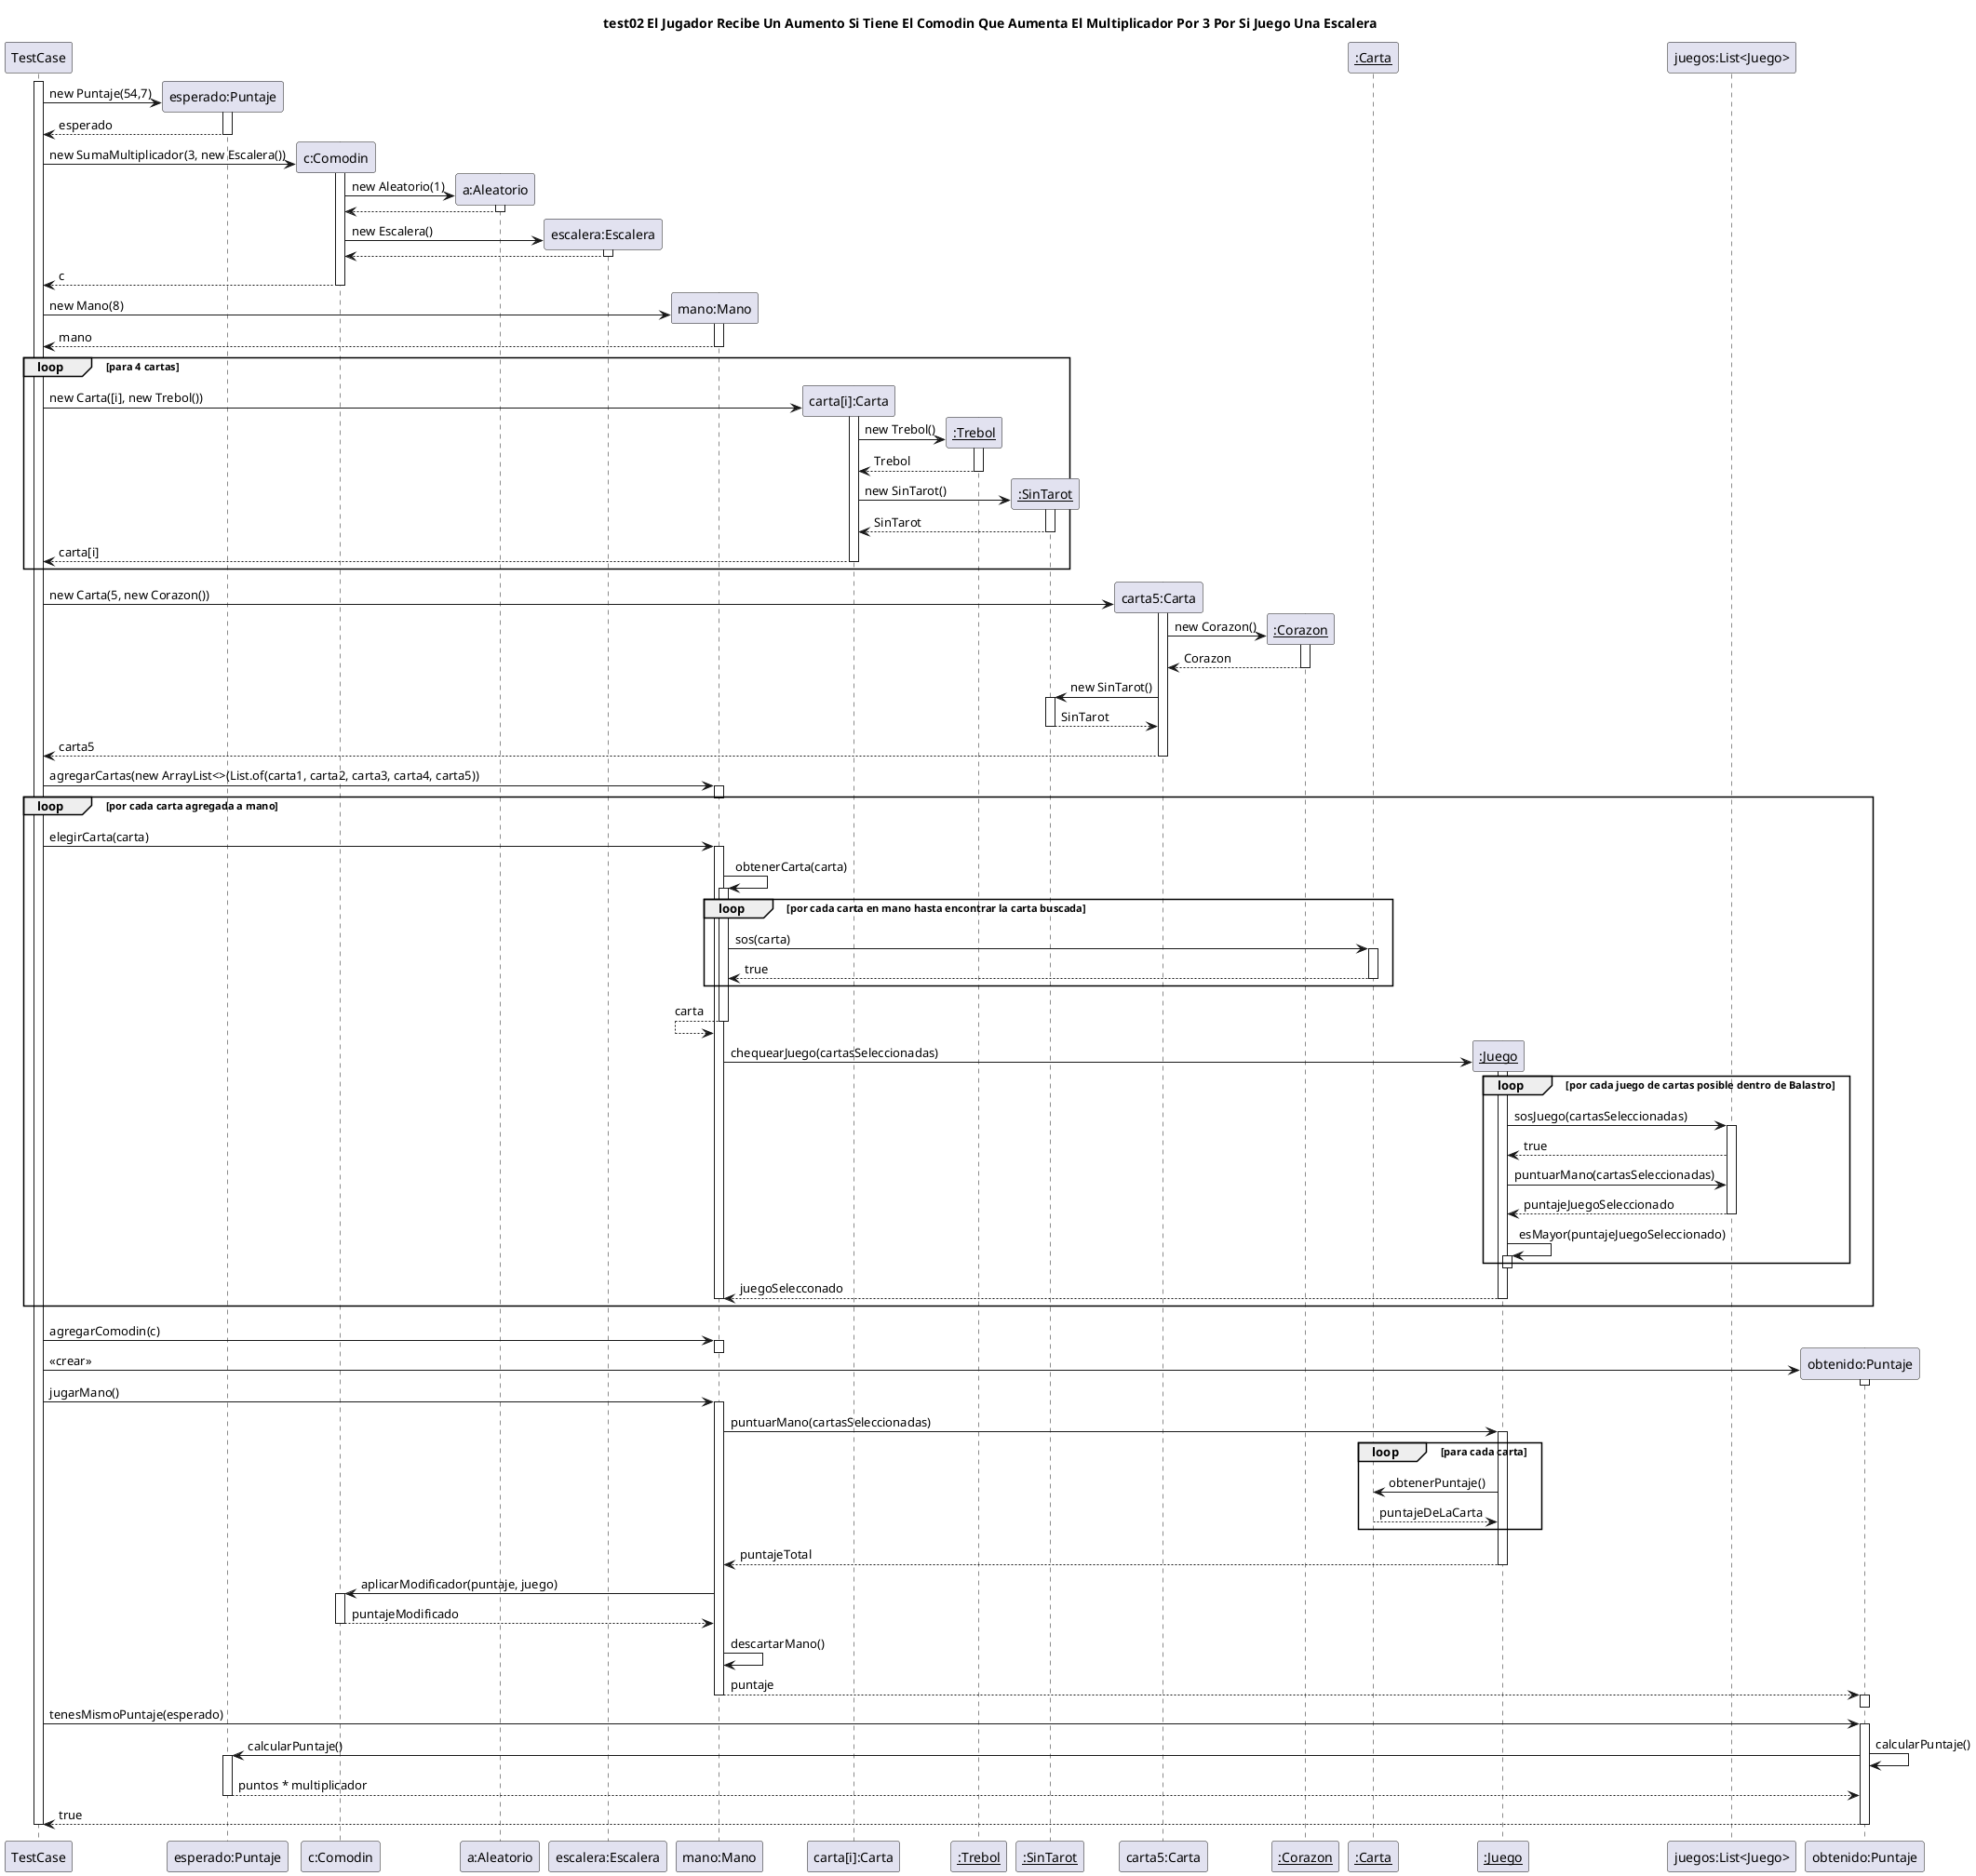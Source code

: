 @startuml casoDeUso2
title "test02 El Jugador Recibe Un Aumento Si Tiene El Comodin Que Aumenta El Multiplicador Por 3 Por Si Juego Una Escalera"
!pragma teoz true

participant "TestCase" as TestCase

activate TestCase

TestCase -> "esperado:Puntaje" as esperado **: new Puntaje(54,7)
activate esperado
TestCase <-- esperado : esperado
deactivate esperado

TestCase -> "c:Comodin" as comodin **: new SumaMultiplicador(3, new Escalera())

activate comodin
comodin -> "a:Aleatorio" as aleatorio **: new Aleatorio(1)
activate aleatorio
comodin <-- aleatorio
deactivate aleatorio
comodin -> "escalera:Escalera" as escalera ** : new Escalera()
activate escalera
comodin <-- escalera
deactivate escalera
TestCase <-- comodin : c
deactivate comodin

TestCase -> "mano:Mano" as mano **: new Mano(8)
activate mano
TestCase <-- mano : mano
deactivate mano

loop para 4 cartas
TestCase -> "carta[i]:Carta" as carta1 **: new Carta([i], new Trebol())
activate carta1
carta1 -> "__:Trebol__" as trebol **: new Trebol()
activate trebol
carta1 <-- trebol : Trebol
deactivate trebol
carta1 -> "__:SinTarot__" as sinTarot **: new SinTarot()
activate sinTarot
carta1 <-- sinTarot : SinTarot
deactivate sinTarot
TestCase <-- carta1 : carta[i]
deactivate carta1
end

TestCase -> "carta5:Carta" as carta5 **: new Carta(5, new Corazon())
activate carta5
carta5 -> "__:Corazon__" as corazon **: new Corazon()
activate corazon
carta5 <-- corazon : Corazon
deactivate corazon
carta5 -> sinTarot : new SinTarot()
activate sinTarot
carta5 <-- sinTarot : SinTarot
deactivate sinTarot
TestCase <-- carta5 : carta5
deactivate carta5

TestCase -> mano : agregarCartas(new ArrayList<>(List.of(carta1, carta2, carta3, carta4, carta5))
activate mano
deactivate mano

loop por cada carta agregada a mano
TestCase -> mano : elegirCarta(carta)
activate mano
mano -> mano : obtenerCarta(carta)
activate mano
loop por cada carta en mano hasta encontrar la carta buscada
mano -> "__:Carta__" as instanciaCarta : sos(carta)
activate instanciaCarta
instanciaCarta --> mano : true
deactivate instanciaCarta
end
mano <-- mano : carta
deactivate mano
mano -> "__:Juego__" as juego **: chequearJuego(cartasSeleccionadas)
activate juego
loop por cada juego de cartas posible dentro de Balastro
juego -> "juegos:List<Juego>" as juegos : sosJuego(cartasSeleccionadas)
activate juegos
juegos --> juego : true
juego -> juegos : puntuarMano(cartasSeleccionadas)
juego <-- juegos : puntajeJuegoSeleccionado
deactivate juegos
juego -> juego : esMayor(puntajeJuegoSeleccionado)

activate juego
deactivate juego
end
mano <-- juego : juegoSelecconado
deactivate instanciaCarta
deactivate juego
deactivate mano
end

TestCase -> mano : agregarComodin(c)
activate mano
deactivate mano


TestCase -> "obtenido:Puntaje" as obtenido **: <<crear>>
activate obtenido
deactivate obtenido

TestCase -> mano : jugarMano()
activate mano 
mano -> juego : puntuarMano(cartasSeleccionadas)
activate juego
loop para cada carta
juego -> instanciaCarta : obtenerPuntaje()
juego <--instanciaCarta : puntajeDeLaCarta
end
mano <-- juego : puntajeTotal
deactivate juego
mano -> comodin : aplicarModificador(puntaje, juego)
activate comodin
comodin --> mano : puntajeModificado
deactivate comodin 
mano -> mano : descartarMano()
obtenido <-- mano : puntaje
activate obtenido
deactivate obtenido
deactivate mano 

obtenido <- TestCase : tenesMismoPuntaje(esperado)
activate obtenido
obtenido -> obtenido : calcularPuntaje()
 & obtenido -> esperado : calcularPuntaje()
activate esperado
esperado --> obtenido : puntos * multiplicador
deactivate esperado
obtenido --> TestCase: true
deactivate obtenido

deactivate TestCase

@enduml